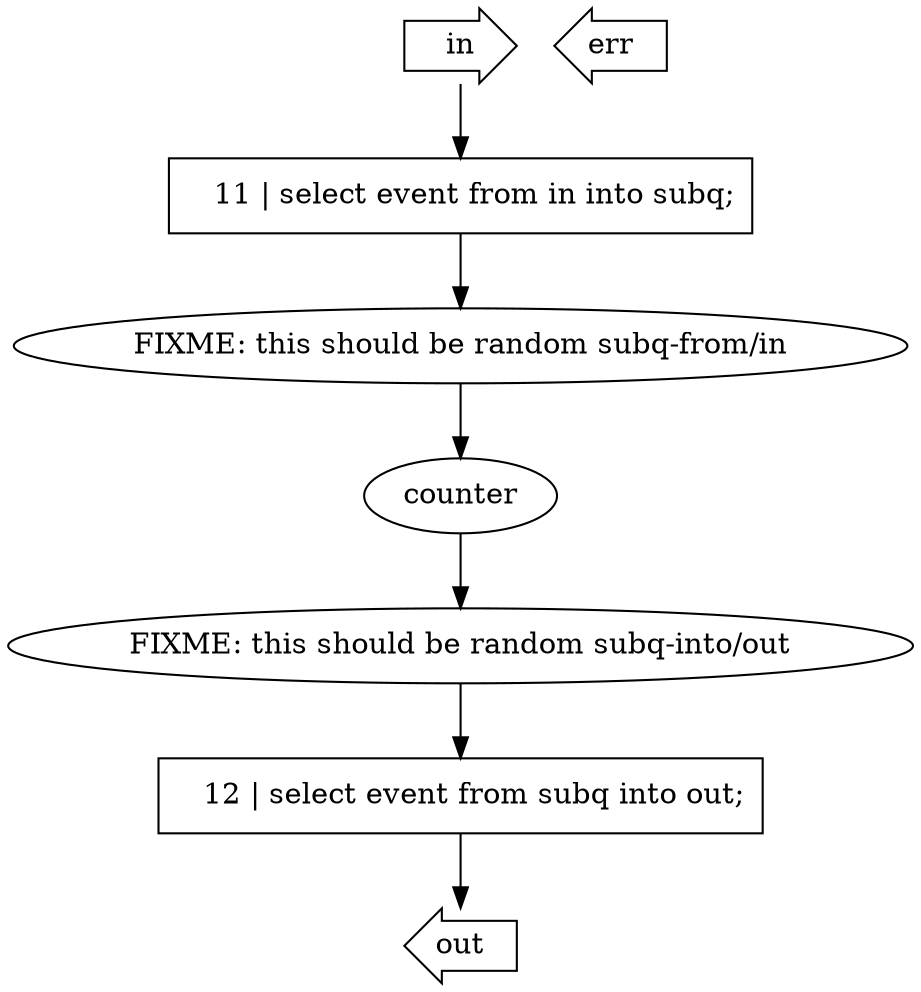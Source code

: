 
digraph {
    0 [ label = "in" shape = "rarrow"]
    1 [ label = "out" shape = "larrow"]
    2 [ label = "err" shape = "larrow"]
    3 [ label = "FIXME: this should be random subq-from/in" ]
    4 [ label = "FIXME: this should be random subq-into/out" ]
    5 [ label = "counter" ]
    6 [ label = "   11 | select event from in into subq;" shape = "box"]
    7 [ label = "   12 | select event from subq into out;" shape = "box"]
    0 -> 6 [ label = "" ]
    6 -> 3 [ label = "" ]
    4 -> 7 [ label = "" ]
    7 -> 1 [ label = "" ]
    5 -> 4 [ label = "" ]
    3 -> 5 [ label = "" ]
}

